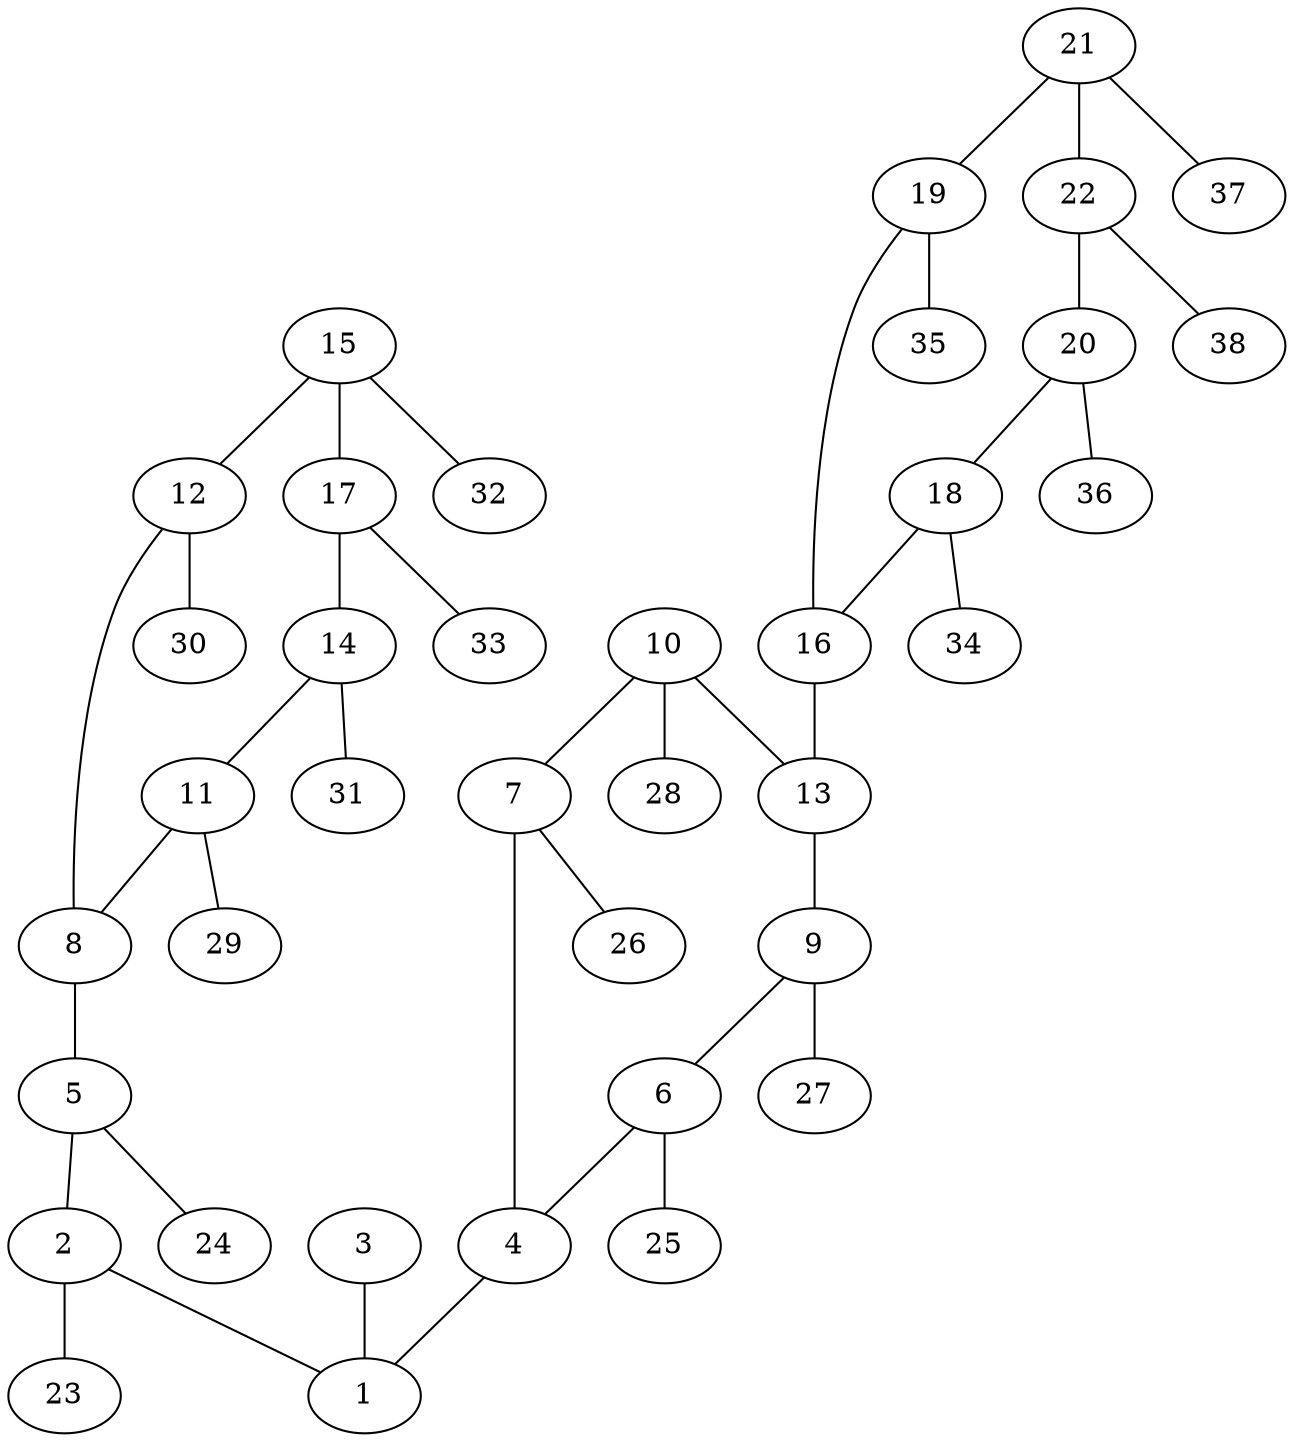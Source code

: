 graph molecule_1849 {
	1	 [chem=C];
	2	 [chem=C];
	2 -- 1	 [valence=1];
	23	 [chem=H];
	2 -- 23	 [valence=1];
	3	 [chem=O];
	3 -- 1	 [valence=2];
	4	 [chem=C];
	4 -- 1	 [valence=1];
	5	 [chem=C];
	5 -- 2	 [valence=2];
	24	 [chem=H];
	5 -- 24	 [valence=1];
	6	 [chem=C];
	6 -- 4	 [valence=2];
	25	 [chem=H];
	6 -- 25	 [valence=1];
	7	 [chem=C];
	7 -- 4	 [valence=1];
	26	 [chem=H];
	7 -- 26	 [valence=1];
	8	 [chem=C];
	8 -- 5	 [valence=1];
	9	 [chem=C];
	9 -- 6	 [valence=1];
	27	 [chem=H];
	9 -- 27	 [valence=1];
	10	 [chem=C];
	10 -- 7	 [valence=2];
	13	 [chem=C];
	10 -- 13	 [valence=1];
	28	 [chem=H];
	10 -- 28	 [valence=1];
	11	 [chem=C];
	11 -- 8	 [valence=2];
	29	 [chem=H];
	11 -- 29	 [valence=1];
	12	 [chem=C];
	12 -- 8	 [valence=1];
	30	 [chem=H];
	12 -- 30	 [valence=1];
	13 -- 9	 [valence=2];
	14	 [chem=C];
	14 -- 11	 [valence=1];
	31	 [chem=H];
	14 -- 31	 [valence=1];
	15	 [chem=C];
	15 -- 12	 [valence=2];
	17	 [chem=C];
	15 -- 17	 [valence=1];
	32	 [chem=H];
	15 -- 32	 [valence=1];
	16	 [chem=C];
	16 -- 13	 [valence=1];
	17 -- 14	 [valence=2];
	33	 [chem=H];
	17 -- 33	 [valence=1];
	18	 [chem=C];
	18 -- 16	 [valence=2];
	34	 [chem=H];
	18 -- 34	 [valence=1];
	19	 [chem=C];
	19 -- 16	 [valence=1];
	35	 [chem=H];
	19 -- 35	 [valence=1];
	20	 [chem=C];
	20 -- 18	 [valence=1];
	36	 [chem=H];
	20 -- 36	 [valence=1];
	21	 [chem=C];
	21 -- 19	 [valence=2];
	22	 [chem=C];
	21 -- 22	 [valence=1];
	37	 [chem=H];
	21 -- 37	 [valence=1];
	22 -- 20	 [valence=2];
	38	 [chem=H];
	22 -- 38	 [valence=1];
}
